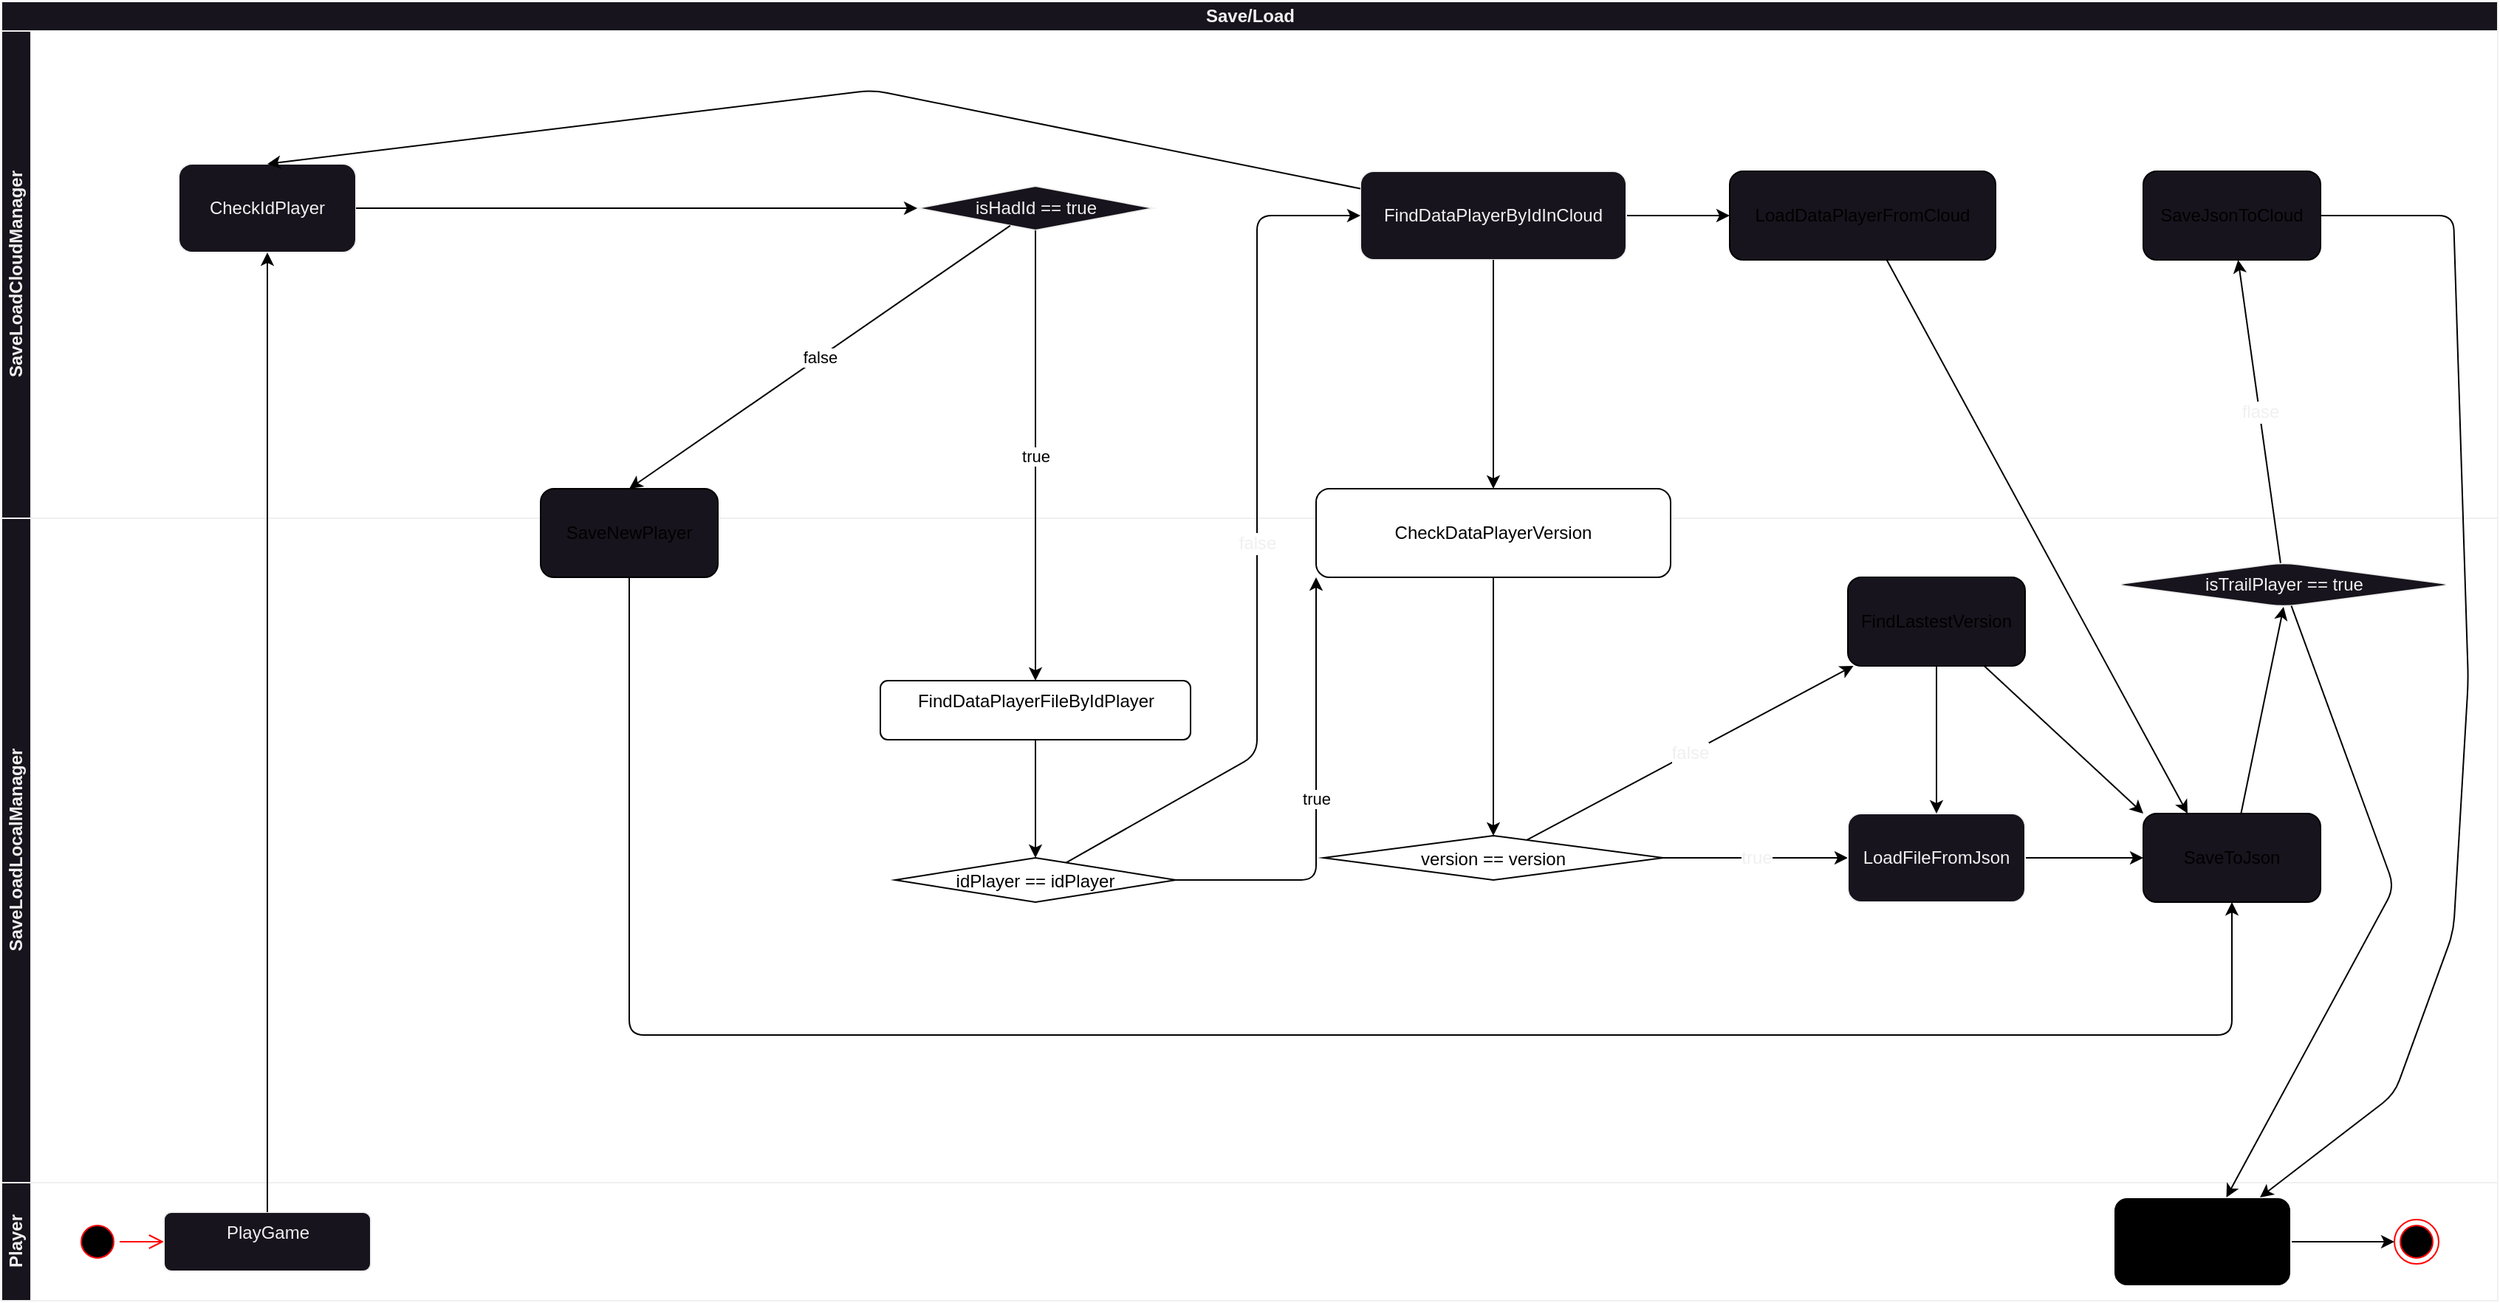 <mxfile>
    <diagram id="odmIuN08VZhW6Fv60gqp" name="Page-1">
        <mxGraphModel dx="832" dy="607" grid="1" gridSize="10" guides="1" tooltips="1" connect="1" arrows="1" fold="1" page="1" pageScale="1" pageWidth="850" pageHeight="1100" math="0" shadow="0">
            <root>
                <mxCell id="0"/>
                <mxCell id="1" parent="0"/>
                <mxCell id="v1wZuUfe_QAAUvK89jOB-92" value="Save/Load" style="swimlane;childLayout=stackLayout;resizeParent=1;resizeParentMax=0;horizontal=1;startSize=20;horizontalStack=0;html=1;strokeColor=rgb(240, 240, 240);fontFamily=Helvetica;fontSize=12;fontColor=rgb(240, 240, 240);fillColor=rgb(24, 20, 29);" parent="1" vertex="1">
                    <mxGeometry width="1690" height="880" as="geometry"/>
                </mxCell>
                <mxCell id="v1wZuUfe_QAAUvK89jOB-93" value="SaveLoadCloudManager" style="swimlane;startSize=20;horizontal=0;html=1;strokeColor=rgb(240, 240, 240);fontFamily=Helvetica;fontSize=12;fontColor=rgb(240, 240, 240);fillColor=rgb(24, 20, 29);" parent="v1wZuUfe_QAAUvK89jOB-92" vertex="1">
                    <mxGeometry y="20" width="1690" height="330" as="geometry"/>
                </mxCell>
                <mxCell id="21" value="CheckIdPlayer" style="rounded=1;whiteSpace=wrap;html=1;strokeColor=rgb(240, 240, 240);fontFamily=Helvetica;fontSize=12;fontColor=rgb(240, 240, 240);fillColor=rgb(24, 20, 29);" parent="v1wZuUfe_QAAUvK89jOB-93" vertex="1">
                    <mxGeometry x="120" y="90" width="120" height="60" as="geometry"/>
                </mxCell>
                <mxCell id="v1wZuUfe_QAAUvK89jOB-101" value="isHadId == true" style="rhombus;strokeColor=rgb(240, 240, 240);fontFamily=Helvetica;fontSize=12;fontColor=rgb(240, 240, 240);fillColor=rgb(24, 20, 29);html=1;" parent="v1wZuUfe_QAAUvK89jOB-93" vertex="1">
                    <mxGeometry x="620" y="105" width="160" height="30" as="geometry"/>
                </mxCell>
                <mxCell id="22" style="edgeStyle=none;html=1;fontFamily=Helvetica;fontSize=12;fontColor=rgb(240, 240, 240);" parent="v1wZuUfe_QAAUvK89jOB-93" source="21" target="v1wZuUfe_QAAUvK89jOB-101" edge="1">
                    <mxGeometry relative="1" as="geometry"/>
                </mxCell>
                <mxCell id="26" value="" style="edgeStyle=none;html=1;fontFamily=Helvetica;fontSize=12;fontColor=rgb(240, 240, 240);" parent="v1wZuUfe_QAAUvK89jOB-93" source="23" target="25" edge="1">
                    <mxGeometry relative="1" as="geometry"/>
                </mxCell>
                <mxCell id="23" value="FindDataPlayerByIdInCloud" style="rounded=1;whiteSpace=wrap;html=1;fillColor=rgb(24, 20, 29);strokeColor=rgb(240, 240, 240);fontFamily=Helvetica;fontSize=12;fontColor=rgb(240, 240, 240);" parent="v1wZuUfe_QAAUvK89jOB-93" vertex="1">
                    <mxGeometry x="920" y="95" width="180" height="60" as="geometry"/>
                </mxCell>
                <mxCell id="25" value="LoadDataPlayerFromCloud" style="whiteSpace=wrap;html=1;fillColor=rgb(24, 20, 29);rounded=1;" parent="v1wZuUfe_QAAUvK89jOB-93" vertex="1">
                    <mxGeometry x="1170" y="95" width="180" height="60" as="geometry"/>
                </mxCell>
                <mxCell id="42" style="edgeStyle=none;html=1;fontFamily=Helvetica;fontSize=12;fontColor=rgb(240, 240, 240);entryX=0.5;entryY=0;entryDx=0;entryDy=0;" parent="v1wZuUfe_QAAUvK89jOB-93" source="23" target="21" edge="1">
                    <mxGeometry relative="1" as="geometry">
                        <mxPoint x="730" y="80" as="targetPoint"/>
                        <Array as="points">
                            <mxPoint x="590" y="40"/>
                        </Array>
                    </mxGeometry>
                </mxCell>
                <mxCell id="47" value="SaveJsonToCloud" style="whiteSpace=wrap;html=1;fillColor=rgb(24, 20, 29);rounded=1;" parent="v1wZuUfe_QAAUvK89jOB-93" vertex="1">
                    <mxGeometry x="1450" y="95" width="120" height="60" as="geometry"/>
                </mxCell>
                <mxCell id="v1wZuUfe_QAAUvK89jOB-95" value="SaveLoadLocalManager" style="swimlane;startSize=20;horizontal=0;html=1;strokeColor=rgb(240, 240, 240);fontFamily=Helvetica;fontSize=12;fontColor=rgb(240, 240, 240);fillColor=rgb(24, 20, 29);" parent="v1wZuUfe_QAAUvK89jOB-92" vertex="1">
                    <mxGeometry y="350" width="1690" height="450" as="geometry"/>
                </mxCell>
                <mxCell id="13" style="edgeStyle=none;html=1;entryX=0.5;entryY=0;entryDx=0;entryDy=0;" parent="v1wZuUfe_QAAUvK89jOB-95" source="6" target="12" edge="1">
                    <mxGeometry relative="1" as="geometry"/>
                </mxCell>
                <mxCell id="6" value="FindDataPlayerFileByIdPlayer" style="html=1;align=center;verticalAlign=top;rounded=1;absoluteArcSize=1;arcSize=10;dashed=0;" parent="v1wZuUfe_QAAUvK89jOB-95" vertex="1">
                    <mxGeometry x="595" y="110" width="210" height="40" as="geometry"/>
                </mxCell>
                <mxCell id="12" value="idPlayer == idPlayer" style="rhombus;" parent="v1wZuUfe_QAAUvK89jOB-95" vertex="1">
                    <mxGeometry x="605" y="230" width="190" height="30" as="geometry"/>
                </mxCell>
                <mxCell id="20" value="true" style="edgeStyle=none;html=1;entryX=0;entryY=0.5;entryDx=0;entryDy=0;fontFamily=Helvetica;fontSize=12;fontColor=rgb(240, 240, 240);" parent="v1wZuUfe_QAAUvK89jOB-95" source="17" target="19" edge="1">
                    <mxGeometry relative="1" as="geometry"/>
                </mxCell>
                <mxCell id="37" value="false" style="edgeStyle=none;html=1;fontFamily=Helvetica;fontSize=12;fontColor=rgb(240, 240, 240);" parent="v1wZuUfe_QAAUvK89jOB-95" source="17" target="36" edge="1">
                    <mxGeometry relative="1" as="geometry"/>
                </mxCell>
                <mxCell id="17" value="version == version" style="rhombus;" parent="v1wZuUfe_QAAUvK89jOB-95" vertex="1">
                    <mxGeometry x="895" y="215" width="230" height="30" as="geometry"/>
                </mxCell>
                <mxCell id="46" value="" style="edgeStyle=none;html=1;fontFamily=Helvetica;fontSize=12;fontColor=rgb(240, 240, 240);" parent="v1wZuUfe_QAAUvK89jOB-95" source="19" target="45" edge="1">
                    <mxGeometry relative="1" as="geometry"/>
                </mxCell>
                <mxCell id="19" value="LoadFileFromJson" style="rounded=1;whiteSpace=wrap;html=1;strokeColor=rgb(240, 240, 240);fontFamily=Helvetica;fontSize=12;fontColor=rgb(240, 240, 240);fillColor=rgb(24, 20, 29);" parent="v1wZuUfe_QAAUvK89jOB-95" vertex="1">
                    <mxGeometry x="1250" y="200" width="120" height="60" as="geometry"/>
                </mxCell>
                <mxCell id="44" style="edgeStyle=none;html=1;fontFamily=Helvetica;fontSize=12;fontColor=rgb(240, 240, 240);" parent="v1wZuUfe_QAAUvK89jOB-95" source="36" target="19" edge="1">
                    <mxGeometry relative="1" as="geometry"/>
                </mxCell>
                <mxCell id="49" style="edgeStyle=none;html=1;entryX=0;entryY=0;entryDx=0;entryDy=0;fontFamily=Helvetica;fontSize=12;fontColor=rgb(240, 240, 240);" parent="v1wZuUfe_QAAUvK89jOB-95" source="36" target="45" edge="1">
                    <mxGeometry relative="1" as="geometry"/>
                </mxCell>
                <mxCell id="36" value="FindLastestVersion" style="rounded=1;whiteSpace=wrap;html=1;fillColor=rgb(24, 20, 29);" parent="v1wZuUfe_QAAUvK89jOB-95" vertex="1">
                    <mxGeometry x="1250" y="40" width="120" height="60" as="geometry"/>
                </mxCell>
                <mxCell id="16" value="CheckDataPlayerVersion" style="rounded=1;whiteSpace=wrap;html=1;" parent="v1wZuUfe_QAAUvK89jOB-95" vertex="1">
                    <mxGeometry x="890" y="-20" width="240" height="60" as="geometry"/>
                </mxCell>
                <mxCell id="18" style="edgeStyle=none;html=1;entryX=0.5;entryY=0;entryDx=0;entryDy=0;" parent="v1wZuUfe_QAAUvK89jOB-95" source="16" target="17" edge="1">
                    <mxGeometry relative="1" as="geometry"/>
                </mxCell>
                <mxCell id="15" value="true" style="edgeStyle=none;html=1;entryX=0;entryY=1;entryDx=0;entryDy=0;" parent="v1wZuUfe_QAAUvK89jOB-95" source="12" target="16" edge="1">
                    <mxGeometry relative="1" as="geometry">
                        <mxPoint x="990" as="targetPoint"/>
                        <Array as="points">
                            <mxPoint x="890" y="245"/>
                        </Array>
                    </mxGeometry>
                </mxCell>
                <mxCell id="62" style="edgeStyle=none;html=1;entryX=0.5;entryY=1;entryDx=0;entryDy=0;fontFamily=Helvetica;fontSize=12;fontColor=rgb(240, 240, 240);" parent="v1wZuUfe_QAAUvK89jOB-95" source="45" target="60" edge="1">
                    <mxGeometry relative="1" as="geometry"/>
                </mxCell>
                <mxCell id="45" value="SaveToJson" style="whiteSpace=wrap;html=1;fillColor=rgb(24, 20, 29);rounded=1;" parent="v1wZuUfe_QAAUvK89jOB-95" vertex="1">
                    <mxGeometry x="1450" y="200" width="120" height="60" as="geometry"/>
                </mxCell>
                <mxCell id="53" value="SaveNewPlayer" style="rounded=1;whiteSpace=wrap;html=1;fillColor=rgb(24, 20, 29);" parent="v1wZuUfe_QAAUvK89jOB-95" vertex="1">
                    <mxGeometry x="365" y="-20" width="120" height="60" as="geometry"/>
                </mxCell>
                <mxCell id="60" value="isTrailPlayer == true" style="rhombus;rounded=1;strokeColor=rgb(240, 240, 240);fontFamily=Helvetica;fontSize=12;fontColor=rgb(240, 240, 240);fillColor=rgb(24, 20, 29);html=1;" parent="v1wZuUfe_QAAUvK89jOB-95" vertex="1">
                    <mxGeometry x="1430" y="30" width="230" height="30" as="geometry"/>
                </mxCell>
                <mxCell id="64" style="edgeStyle=none;html=1;fontFamily=Helvetica;fontSize=12;fontColor=rgb(240, 240, 240);entryX=0.5;entryY=1;entryDx=0;entryDy=0;" parent="v1wZuUfe_QAAUvK89jOB-95" source="53" target="45" edge="1">
                    <mxGeometry relative="1" as="geometry">
                        <mxPoint x="1060" y="350" as="targetPoint"/>
                        <Array as="points">
                            <mxPoint x="425" y="350"/>
                            <mxPoint x="1510" y="350"/>
                        </Array>
                    </mxGeometry>
                </mxCell>
                <mxCell id="v1wZuUfe_QAAUvK89jOB-97" value="Player" style="swimlane;startSize=20;horizontal=0;html=1;strokeColor=rgb(240, 240, 240);fontFamily=Helvetica;fontSize=12;fontColor=rgb(240, 240, 240);fillColor=rgb(24, 20, 29);" parent="v1wZuUfe_QAAUvK89jOB-92" vertex="1">
                    <mxGeometry y="800" width="1690" height="80" as="geometry"/>
                </mxCell>
                <mxCell id="v1wZuUfe_QAAUvK89jOB-98" value="" style="ellipse;html=1;shape=startState;fillColor=#000000;strokeColor=#ff0000;fontFamily=Helvetica;fontSize=12;fontColor=rgb(240, 240, 240);" parent="v1wZuUfe_QAAUvK89jOB-97" vertex="1">
                    <mxGeometry x="50" y="25" width="30" height="30" as="geometry"/>
                </mxCell>
                <mxCell id="v1wZuUfe_QAAUvK89jOB-99" value="" style="edgeStyle=orthogonalEdgeStyle;html=1;verticalAlign=bottom;endArrow=open;endSize=8;strokeColor=#ff0000;fontFamily=Helvetica;fontSize=12;fontColor=rgb(240, 240, 240);entryX=0;entryY=0.5;entryDx=0;entryDy=0;" parent="v1wZuUfe_QAAUvK89jOB-97" source="v1wZuUfe_QAAUvK89jOB-98" target="v1wZuUfe_QAAUvK89jOB-100" edge="1">
                    <mxGeometry relative="1" as="geometry">
                        <mxPoint x="160" y="40" as="targetPoint"/>
                    </mxGeometry>
                </mxCell>
                <mxCell id="v1wZuUfe_QAAUvK89jOB-100" value="PlayGame" style="html=1;align=center;verticalAlign=top;rounded=1;absoluteArcSize=1;arcSize=10;dashed=0;strokeColor=rgb(240, 240, 240);fontFamily=Helvetica;fontSize=12;fontColor=rgb(240, 240, 240);fillColor=rgb(24, 20, 29);" parent="v1wZuUfe_QAAUvK89jOB-97" vertex="1">
                    <mxGeometry x="110" y="20" width="140" height="40" as="geometry"/>
                </mxCell>
                <mxCell id="28" value="" style="ellipse;html=1;shape=endState;fillColor=#000000;strokeColor=#ff0000;rounded=1;fontFamily=Helvetica;fontSize=12;fontColor=rgb(240, 240, 240);" parent="v1wZuUfe_QAAUvK89jOB-97" vertex="1">
                    <mxGeometry x="1620" y="25" width="30" height="30" as="geometry"/>
                </mxCell>
                <mxCell id="31" style="edgeStyle=none;html=1;entryX=0;entryY=0.5;entryDx=0;entryDy=0;fontFamily=Helvetica;fontSize=12;fontColor=rgb(240, 240, 240);" parent="v1wZuUfe_QAAUvK89jOB-97" source="29" target="28" edge="1">
                    <mxGeometry relative="1" as="geometry"/>
                </mxCell>
                <mxCell id="29" value="Exit" style="whiteSpace=wrap;html=1;fillColor=#000000;strokeColor=#FFFFFF;rounded=1;" parent="v1wZuUfe_QAAUvK89jOB-97" vertex="1">
                    <mxGeometry x="1430" y="10" width="120" height="60" as="geometry"/>
                </mxCell>
                <mxCell id="v1wZuUfe_QAAUvK89jOB-102" style="edgeStyle=none;html=1;fontFamily=Helvetica;fontSize=12;fontColor=rgb(240, 240, 240);" parent="v1wZuUfe_QAAUvK89jOB-92" source="v1wZuUfe_QAAUvK89jOB-100" target="21" edge="1">
                    <mxGeometry relative="1" as="geometry">
                        <mxPoint x="120" y="640" as="targetPoint"/>
                    </mxGeometry>
                </mxCell>
                <mxCell id="8" value="true" style="edgeStyle=none;html=1;entryX=0.5;entryY=0;entryDx=0;entryDy=0;" parent="v1wZuUfe_QAAUvK89jOB-92" source="v1wZuUfe_QAAUvK89jOB-101" target="6" edge="1">
                    <mxGeometry relative="1" as="geometry"/>
                </mxCell>
                <mxCell id="9" value="false" style="edgeStyle=none;html=1;entryX=0.5;entryY=0;entryDx=0;entryDy=0;" parent="v1wZuUfe_QAAUvK89jOB-92" source="v1wZuUfe_QAAUvK89jOB-101" target="53" edge="1">
                    <mxGeometry relative="1" as="geometry"/>
                </mxCell>
                <mxCell id="24" value="false" style="edgeStyle=none;html=1;entryX=0;entryY=0.5;entryDx=0;entryDy=0;fontFamily=Helvetica;fontSize=12;fontColor=rgb(240, 240, 240);" parent="v1wZuUfe_QAAUvK89jOB-92" source="12" target="23" edge="1">
                    <mxGeometry relative="1" as="geometry">
                        <Array as="points">
                            <mxPoint x="850" y="510"/>
                            <mxPoint x="850" y="145"/>
                        </Array>
                    </mxGeometry>
                </mxCell>
                <mxCell id="40" style="edgeStyle=none;html=1;fontFamily=Helvetica;fontSize=12;fontColor=rgb(240, 240, 240);" parent="v1wZuUfe_QAAUvK89jOB-92" source="23" target="16" edge="1">
                    <mxGeometry relative="1" as="geometry"/>
                </mxCell>
                <mxCell id="50" style="edgeStyle=none;html=1;entryX=0.25;entryY=0;entryDx=0;entryDy=0;fontFamily=Helvetica;fontSize=12;fontColor=rgb(240, 240, 240);" parent="v1wZuUfe_QAAUvK89jOB-92" source="25" target="45" edge="1">
                    <mxGeometry relative="1" as="geometry"/>
                </mxCell>
                <mxCell id="51" style="edgeStyle=none;html=1;fontFamily=Helvetica;fontSize=12;fontColor=rgb(240, 240, 240);" parent="v1wZuUfe_QAAUvK89jOB-92" source="47" target="29" edge="1">
                    <mxGeometry relative="1" as="geometry">
                        <mxPoint x="1680" y="145" as="targetPoint"/>
                        <Array as="points">
                            <mxPoint x="1660" y="145"/>
                            <mxPoint x="1670" y="460"/>
                            <mxPoint x="1660" y="630"/>
                            <mxPoint x="1620" y="740"/>
                        </Array>
                    </mxGeometry>
                </mxCell>
                <mxCell id="63" value="flase" style="edgeStyle=none;html=1;fontFamily=Helvetica;fontSize=12;fontColor=rgb(240, 240, 240);" parent="v1wZuUfe_QAAUvK89jOB-92" source="60" target="47" edge="1">
                    <mxGeometry relative="1" as="geometry"/>
                </mxCell>
                <mxCell id="65" style="edgeStyle=none;html=1;" edge="1" parent="v1wZuUfe_QAAUvK89jOB-92" source="60" target="29">
                    <mxGeometry relative="1" as="geometry">
                        <Array as="points">
                            <mxPoint x="1620" y="600"/>
                        </Array>
                    </mxGeometry>
                </mxCell>
            </root>
        </mxGraphModel>
    </diagram>
</mxfile>